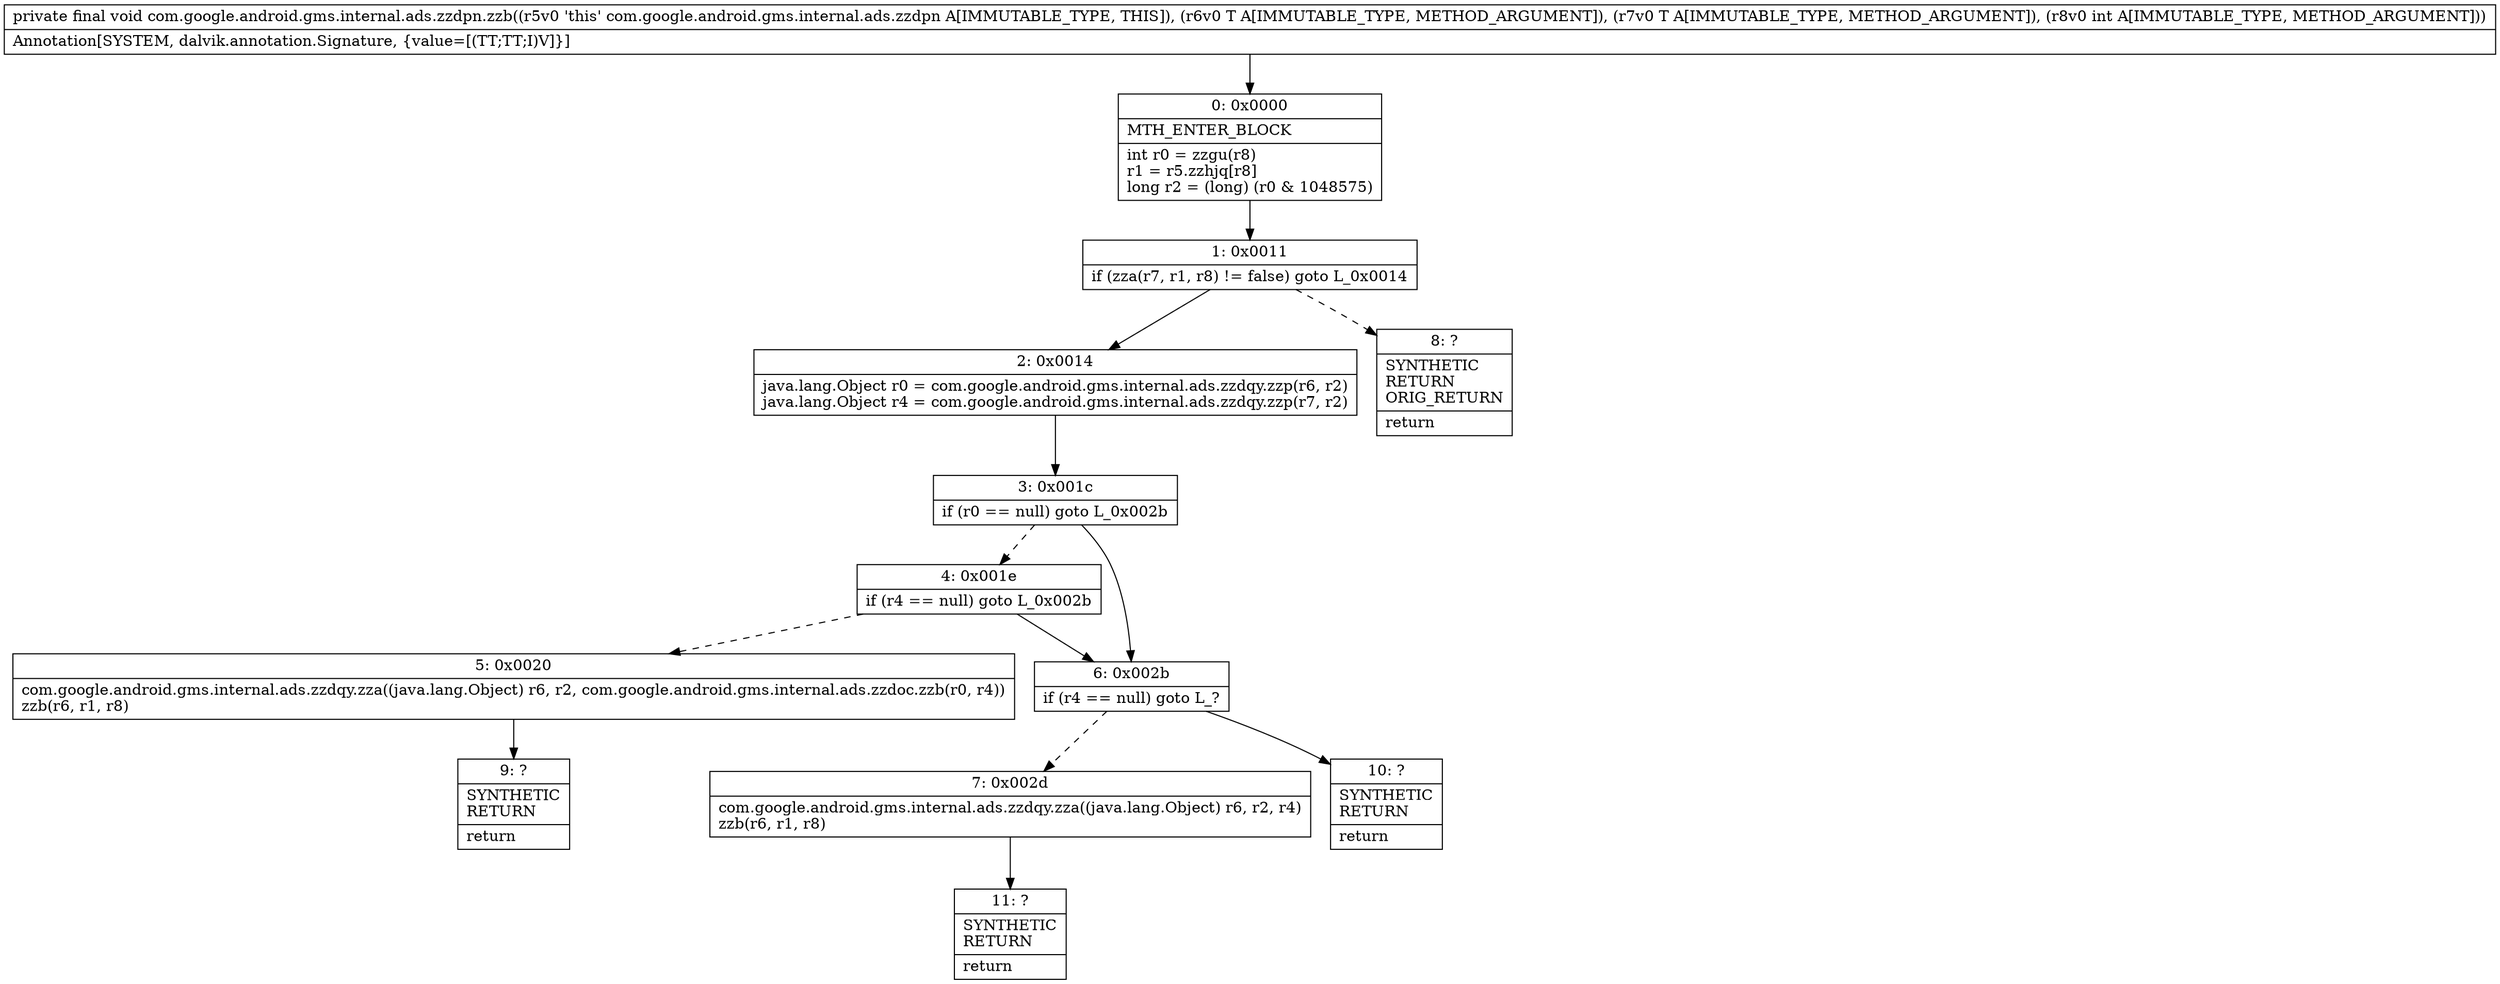 digraph "CFG forcom.google.android.gms.internal.ads.zzdpn.zzb(Ljava\/lang\/Object;Ljava\/lang\/Object;I)V" {
Node_0 [shape=record,label="{0\:\ 0x0000|MTH_ENTER_BLOCK\l|int r0 = zzgu(r8)\lr1 = r5.zzhjq[r8]\llong r2 = (long) (r0 & 1048575)\l}"];
Node_1 [shape=record,label="{1\:\ 0x0011|if (zza(r7, r1, r8) != false) goto L_0x0014\l}"];
Node_2 [shape=record,label="{2\:\ 0x0014|java.lang.Object r0 = com.google.android.gms.internal.ads.zzdqy.zzp(r6, r2)\ljava.lang.Object r4 = com.google.android.gms.internal.ads.zzdqy.zzp(r7, r2)\l}"];
Node_3 [shape=record,label="{3\:\ 0x001c|if (r0 == null) goto L_0x002b\l}"];
Node_4 [shape=record,label="{4\:\ 0x001e|if (r4 == null) goto L_0x002b\l}"];
Node_5 [shape=record,label="{5\:\ 0x0020|com.google.android.gms.internal.ads.zzdqy.zza((java.lang.Object) r6, r2, com.google.android.gms.internal.ads.zzdoc.zzb(r0, r4))\lzzb(r6, r1, r8)\l}"];
Node_6 [shape=record,label="{6\:\ 0x002b|if (r4 == null) goto L_?\l}"];
Node_7 [shape=record,label="{7\:\ 0x002d|com.google.android.gms.internal.ads.zzdqy.zza((java.lang.Object) r6, r2, r4)\lzzb(r6, r1, r8)\l}"];
Node_8 [shape=record,label="{8\:\ ?|SYNTHETIC\lRETURN\lORIG_RETURN\l|return\l}"];
Node_9 [shape=record,label="{9\:\ ?|SYNTHETIC\lRETURN\l|return\l}"];
Node_10 [shape=record,label="{10\:\ ?|SYNTHETIC\lRETURN\l|return\l}"];
Node_11 [shape=record,label="{11\:\ ?|SYNTHETIC\lRETURN\l|return\l}"];
MethodNode[shape=record,label="{private final void com.google.android.gms.internal.ads.zzdpn.zzb((r5v0 'this' com.google.android.gms.internal.ads.zzdpn A[IMMUTABLE_TYPE, THIS]), (r6v0 T A[IMMUTABLE_TYPE, METHOD_ARGUMENT]), (r7v0 T A[IMMUTABLE_TYPE, METHOD_ARGUMENT]), (r8v0 int A[IMMUTABLE_TYPE, METHOD_ARGUMENT]))  | Annotation[SYSTEM, dalvik.annotation.Signature, \{value=[(TT;TT;I)V]\}]\l}"];
MethodNode -> Node_0;
Node_0 -> Node_1;
Node_1 -> Node_2;
Node_1 -> Node_8[style=dashed];
Node_2 -> Node_3;
Node_3 -> Node_4[style=dashed];
Node_3 -> Node_6;
Node_4 -> Node_5[style=dashed];
Node_4 -> Node_6;
Node_5 -> Node_9;
Node_6 -> Node_7[style=dashed];
Node_6 -> Node_10;
Node_7 -> Node_11;
}

